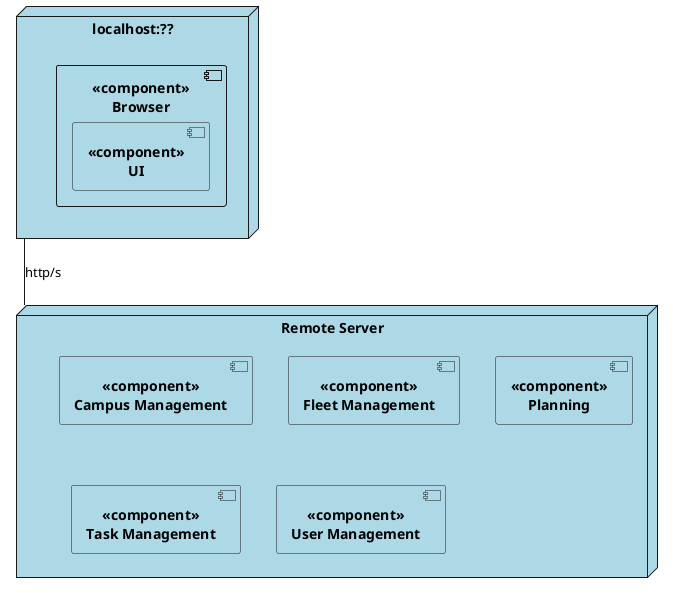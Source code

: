 @startuml
'https://plantuml.com/component-diagram

skinparam node{
    backgroundColor #lightblue
}

skinparam component{
    backgroundColor #lightblue
}

skinparam componentFontStyle<<component>> bold

node "localhost:??" as Host_F {
  component "Browser" <<component>> as B{
    component UI <<component>> as "UI"
  }
}

node Remote_F as "Remote Server" {
    component CM <<component>> as "Campus Management"
    component FM <<component>> as "Fleet Management"
    component Planning <<component>> as "Planning"
    component TM <<component>> as "Task Management"
    component UM <<component>> as "User Management"
}




Host_F -d- Remote_F: http/s

@enduml